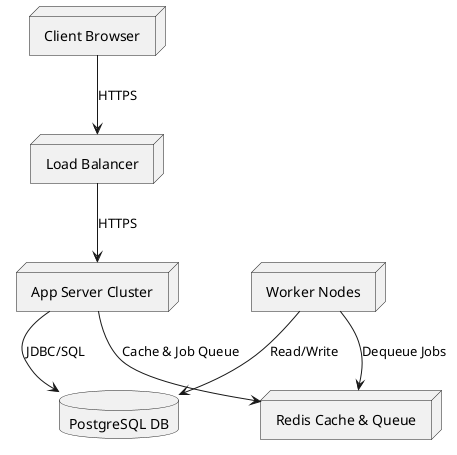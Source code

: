 @startuml
node "Client Browser" as Client
node "Load Balancer" as LB
node "App Server Cluster" as App
database "PostgreSQL DB" as DB
node "Redis Cache & Queue" as REDIS
node "Worker Nodes" as Workers

Client --> LB : HTTPS
LB --> App : HTTPS
App --> DB : JDBC/SQL
App --> REDIS : Cache & Job Queue
Workers --> REDIS : Dequeue Jobs
Workers --> DB : Read/Write
@enduml